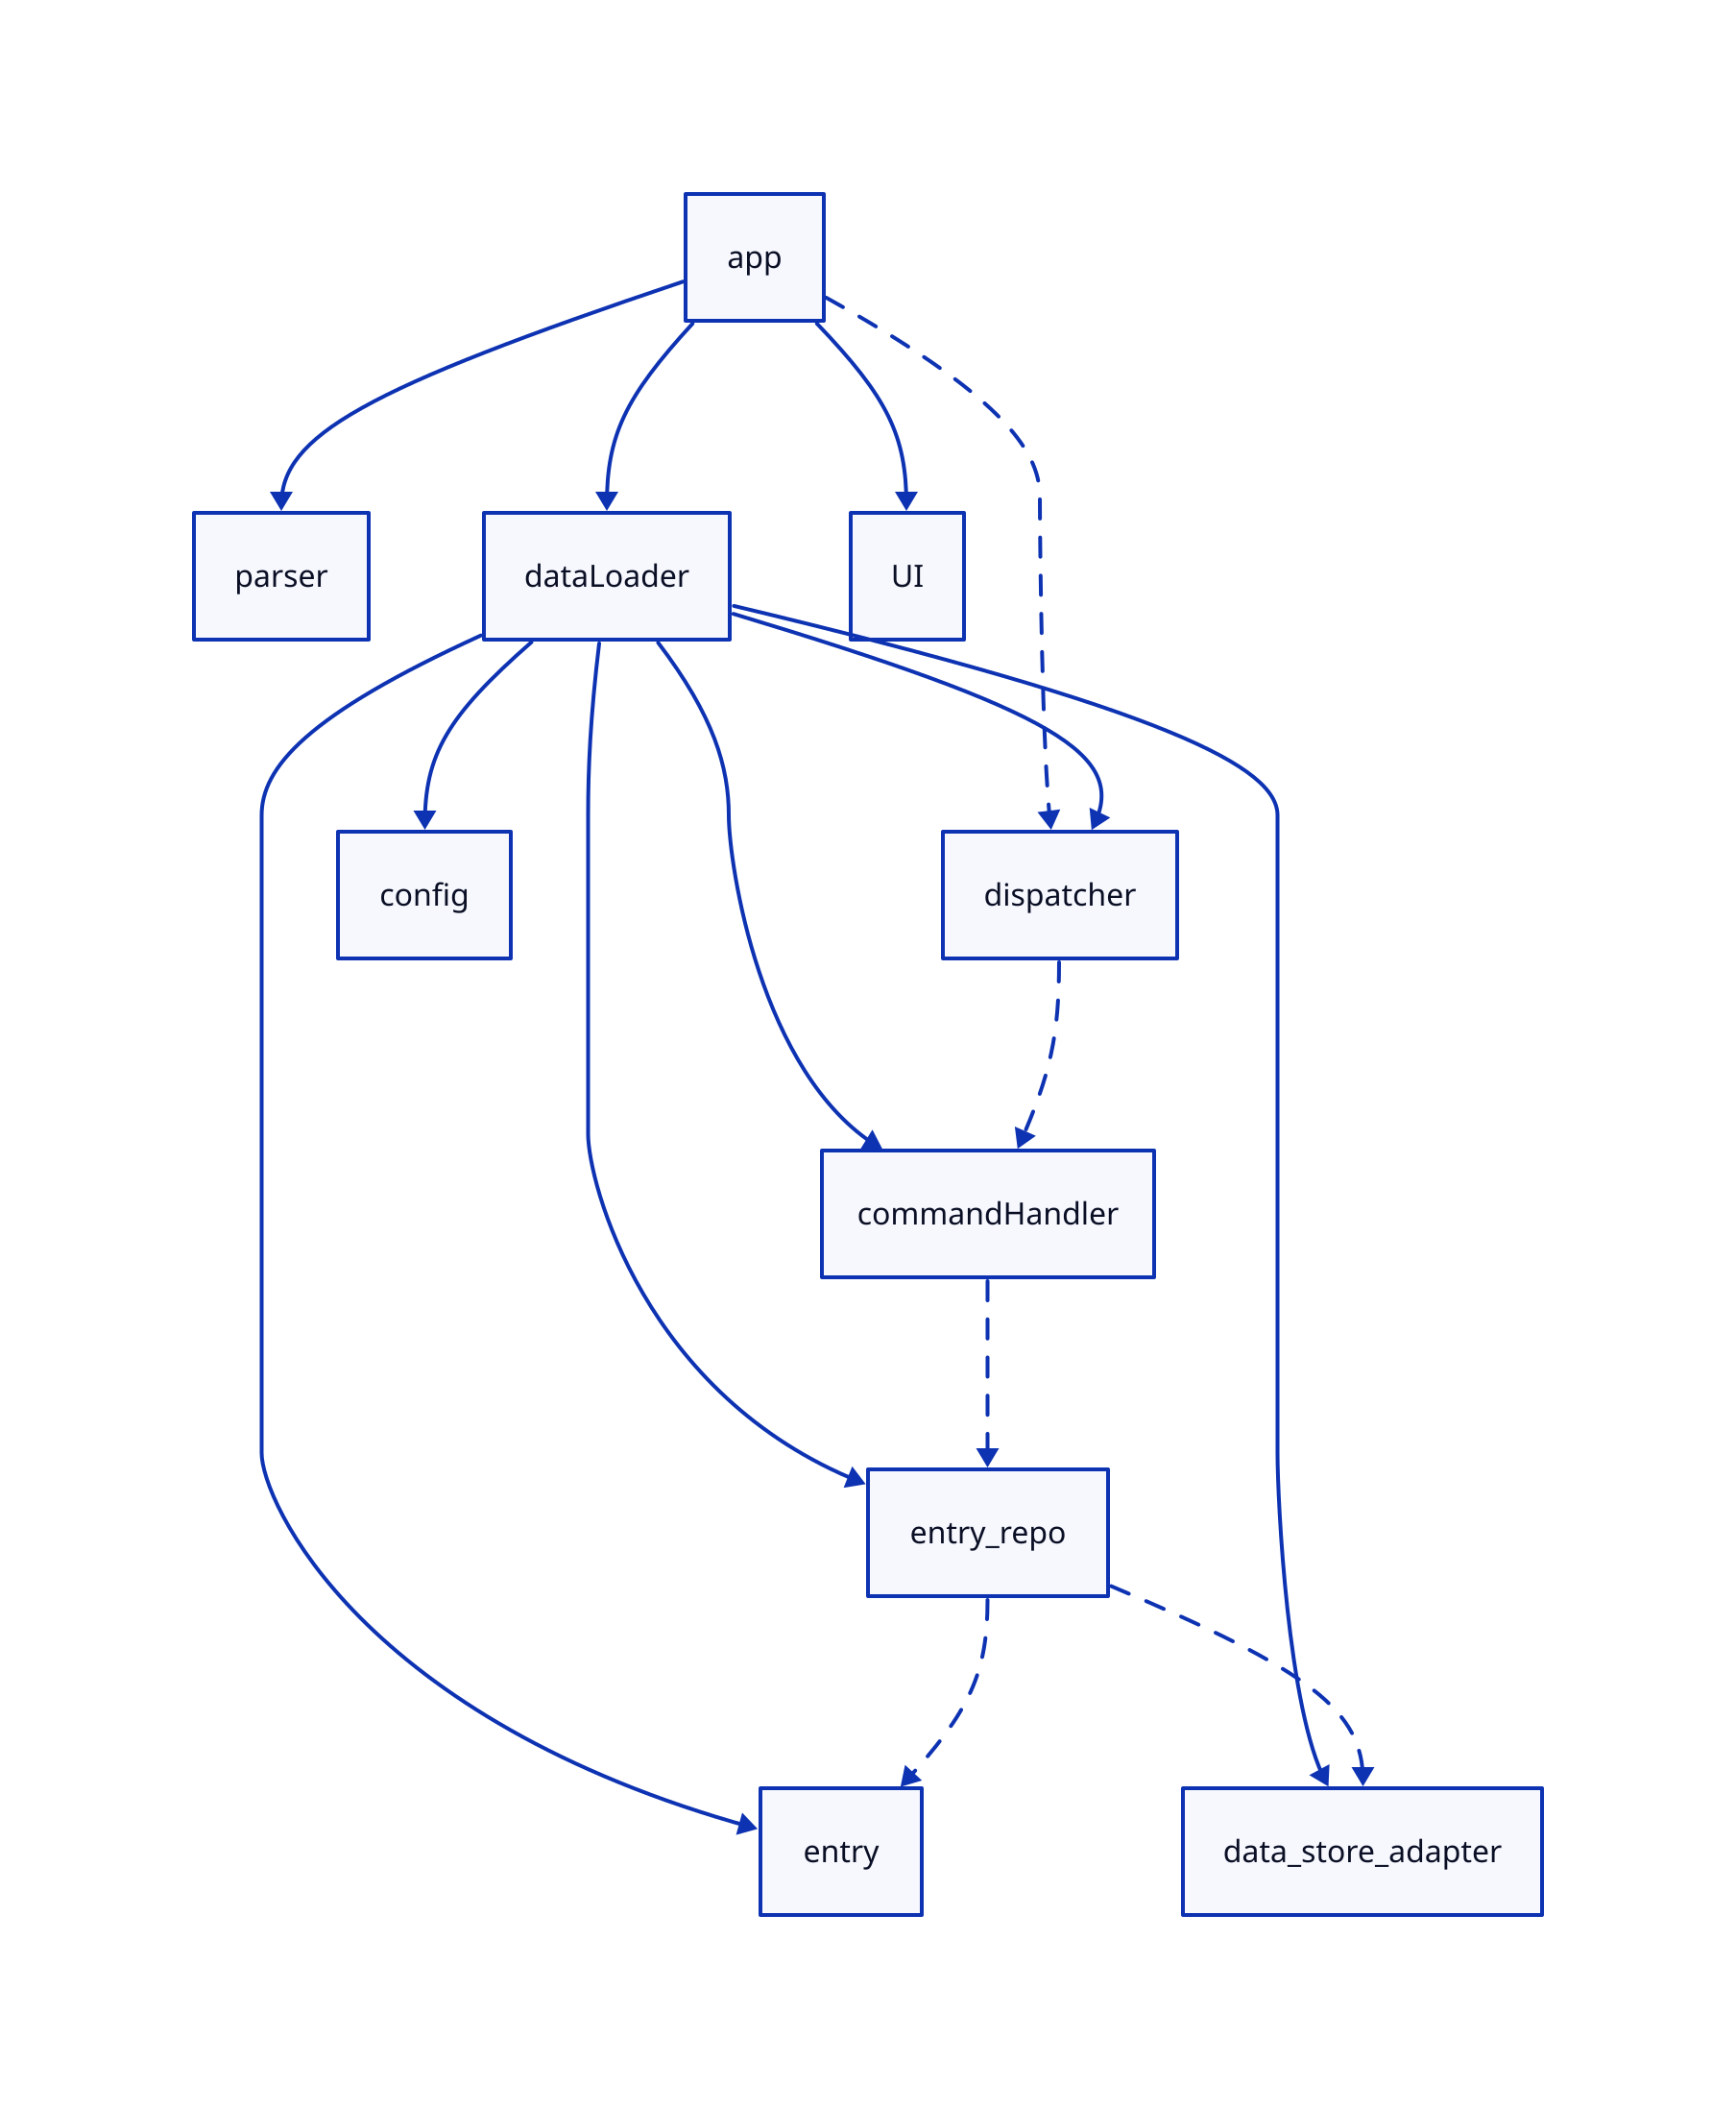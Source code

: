 # d2 --sketch depends.d2 --watch depends.svg && open -a Arc depends.svg
app
parser
dispatcher
commandHandler
entry_repo
entry
data_store_adapter

app -> parser
app -> dispatcher {style.stroke-dash: 5}
app -> dataLoader
app -> UI


dataLoader -> commandHandler
dataLoader -> config
dataLoader -> dispatcher
dataLoader -> entry_repo
dataLoader -> entry
dataLoader -> data_store_adapter


dispatcher -> commandHandler {style.stroke-dash: 5}
commandHandler -> entry_repo {style.stroke-dash: 5}
entry_repo -> entry    {style.stroke-dash: 5}
entry_repo -> data_store_adapter {style.stroke-dash: 5}

